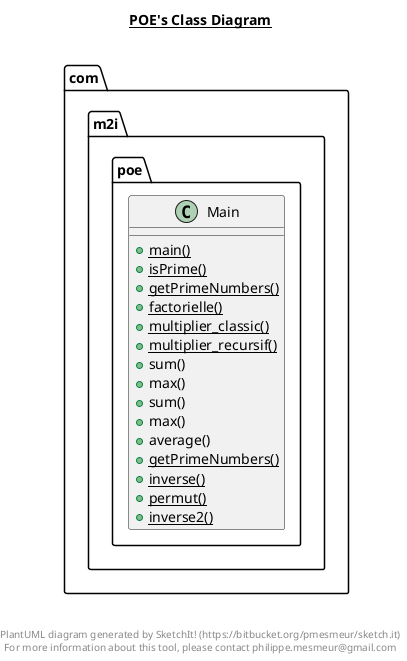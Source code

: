 @startuml

title __POE's Class Diagram__\n

  package com.m2i.poe {
    class Main {
        {static} + main()
        {static} + isPrime()
        {static} + getPrimeNumbers()
        {static} + factorielle()
        {static} + multiplier_classic()
        {static} + multiplier_recursif()
        + sum()
        + max()
        + sum()
        + max()
        + average()
        {static} + getPrimeNumbers()
        {static} + inverse()
        {static} + permut()
        {static} + inverse2()
    }
  }
  



right footer


PlantUML diagram generated by SketchIt! (https://bitbucket.org/pmesmeur/sketch.it)
For more information about this tool, please contact philippe.mesmeur@gmail.com
endfooter

@enduml
